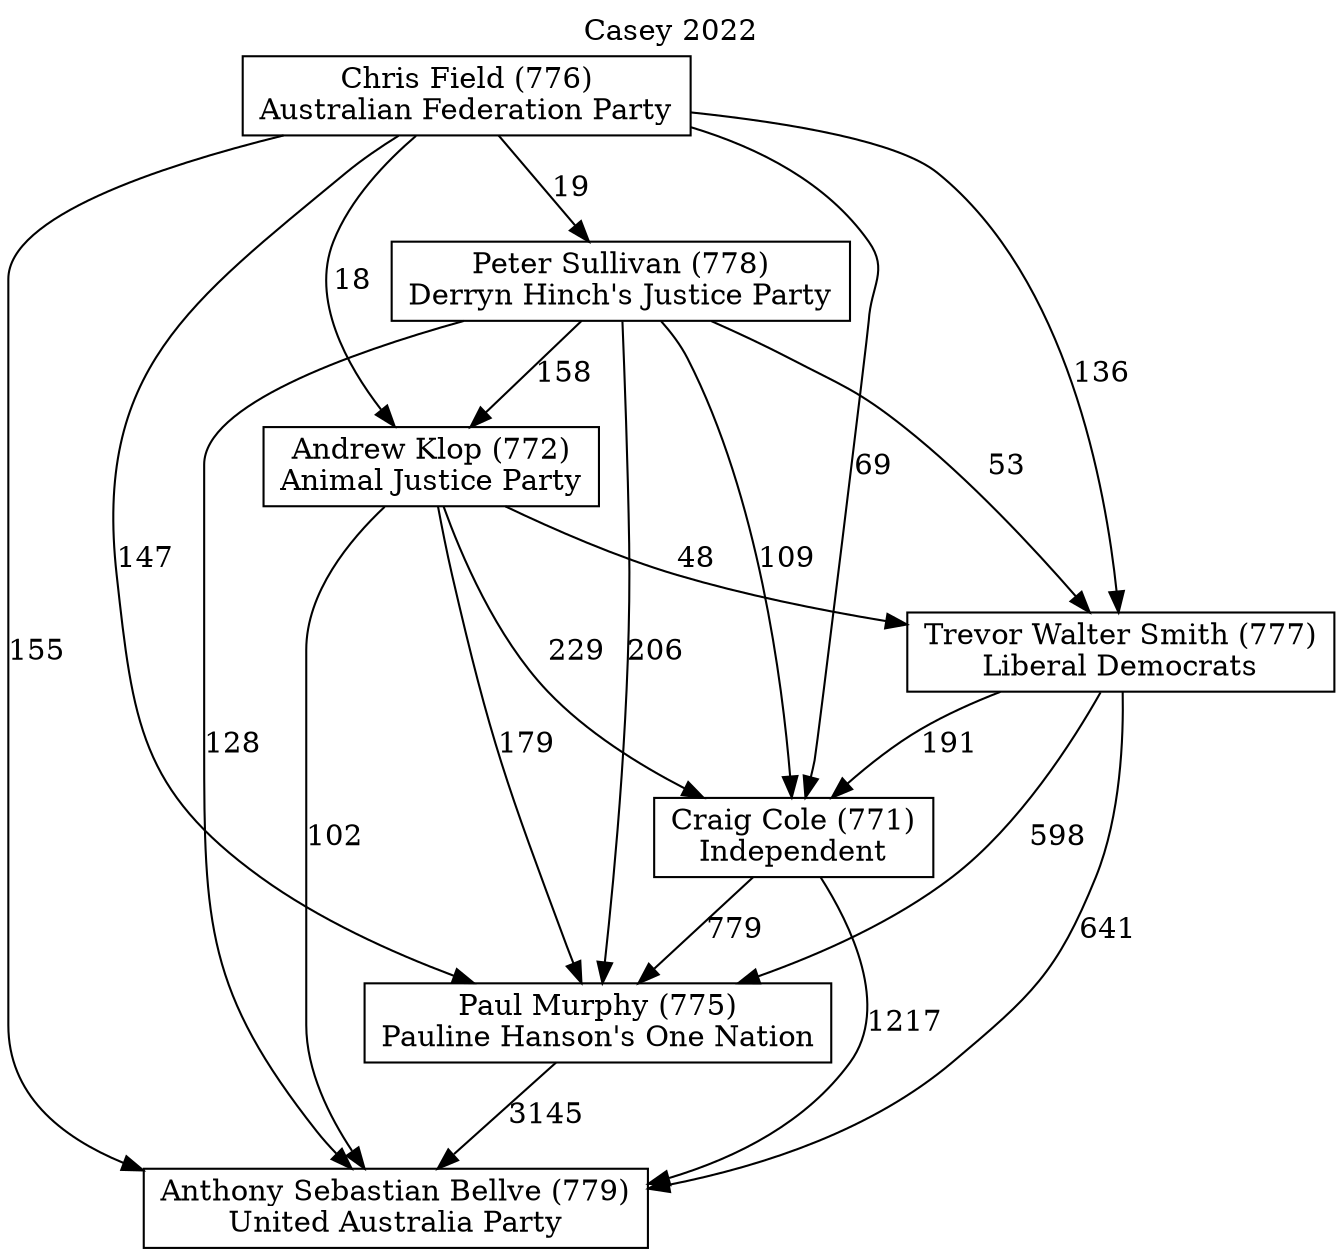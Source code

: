 // House preference flow
digraph "Anthony Sebastian Bellve (779)_Casey_2022" {
	graph [label="Casey 2022" labelloc=t mclimit=2]
	node [shape=box]
	"Anthony Sebastian Bellve (779)" [label="Anthony Sebastian Bellve (779)
United Australia Party"]
	"Paul Murphy (775)" [label="Paul Murphy (775)
Pauline Hanson's One Nation"]
	"Craig Cole (771)" [label="Craig Cole (771)
Independent"]
	"Trevor Walter Smith (777)" [label="Trevor Walter Smith (777)
Liberal Democrats"]
	"Andrew Klop (772)" [label="Andrew Klop (772)
Animal Justice Party"]
	"Peter Sullivan (778)" [label="Peter Sullivan (778)
Derryn Hinch's Justice Party"]
	"Chris Field (776)" [label="Chris Field (776)
Australian Federation Party"]
	"Paul Murphy (775)" -> "Anthony Sebastian Bellve (779)" [label=3145]
	"Craig Cole (771)" -> "Paul Murphy (775)" [label=779]
	"Trevor Walter Smith (777)" -> "Craig Cole (771)" [label=191]
	"Andrew Klop (772)" -> "Trevor Walter Smith (777)" [label=48]
	"Peter Sullivan (778)" -> "Andrew Klop (772)" [label=158]
	"Chris Field (776)" -> "Peter Sullivan (778)" [label=19]
	"Craig Cole (771)" -> "Anthony Sebastian Bellve (779)" [label=1217]
	"Trevor Walter Smith (777)" -> "Anthony Sebastian Bellve (779)" [label=641]
	"Andrew Klop (772)" -> "Anthony Sebastian Bellve (779)" [label=102]
	"Peter Sullivan (778)" -> "Anthony Sebastian Bellve (779)" [label=128]
	"Chris Field (776)" -> "Anthony Sebastian Bellve (779)" [label=155]
	"Chris Field (776)" -> "Andrew Klop (772)" [label=18]
	"Peter Sullivan (778)" -> "Trevor Walter Smith (777)" [label=53]
	"Chris Field (776)" -> "Trevor Walter Smith (777)" [label=136]
	"Andrew Klop (772)" -> "Craig Cole (771)" [label=229]
	"Peter Sullivan (778)" -> "Craig Cole (771)" [label=109]
	"Chris Field (776)" -> "Craig Cole (771)" [label=69]
	"Trevor Walter Smith (777)" -> "Paul Murphy (775)" [label=598]
	"Andrew Klop (772)" -> "Paul Murphy (775)" [label=179]
	"Peter Sullivan (778)" -> "Paul Murphy (775)" [label=206]
	"Chris Field (776)" -> "Paul Murphy (775)" [label=147]
}
